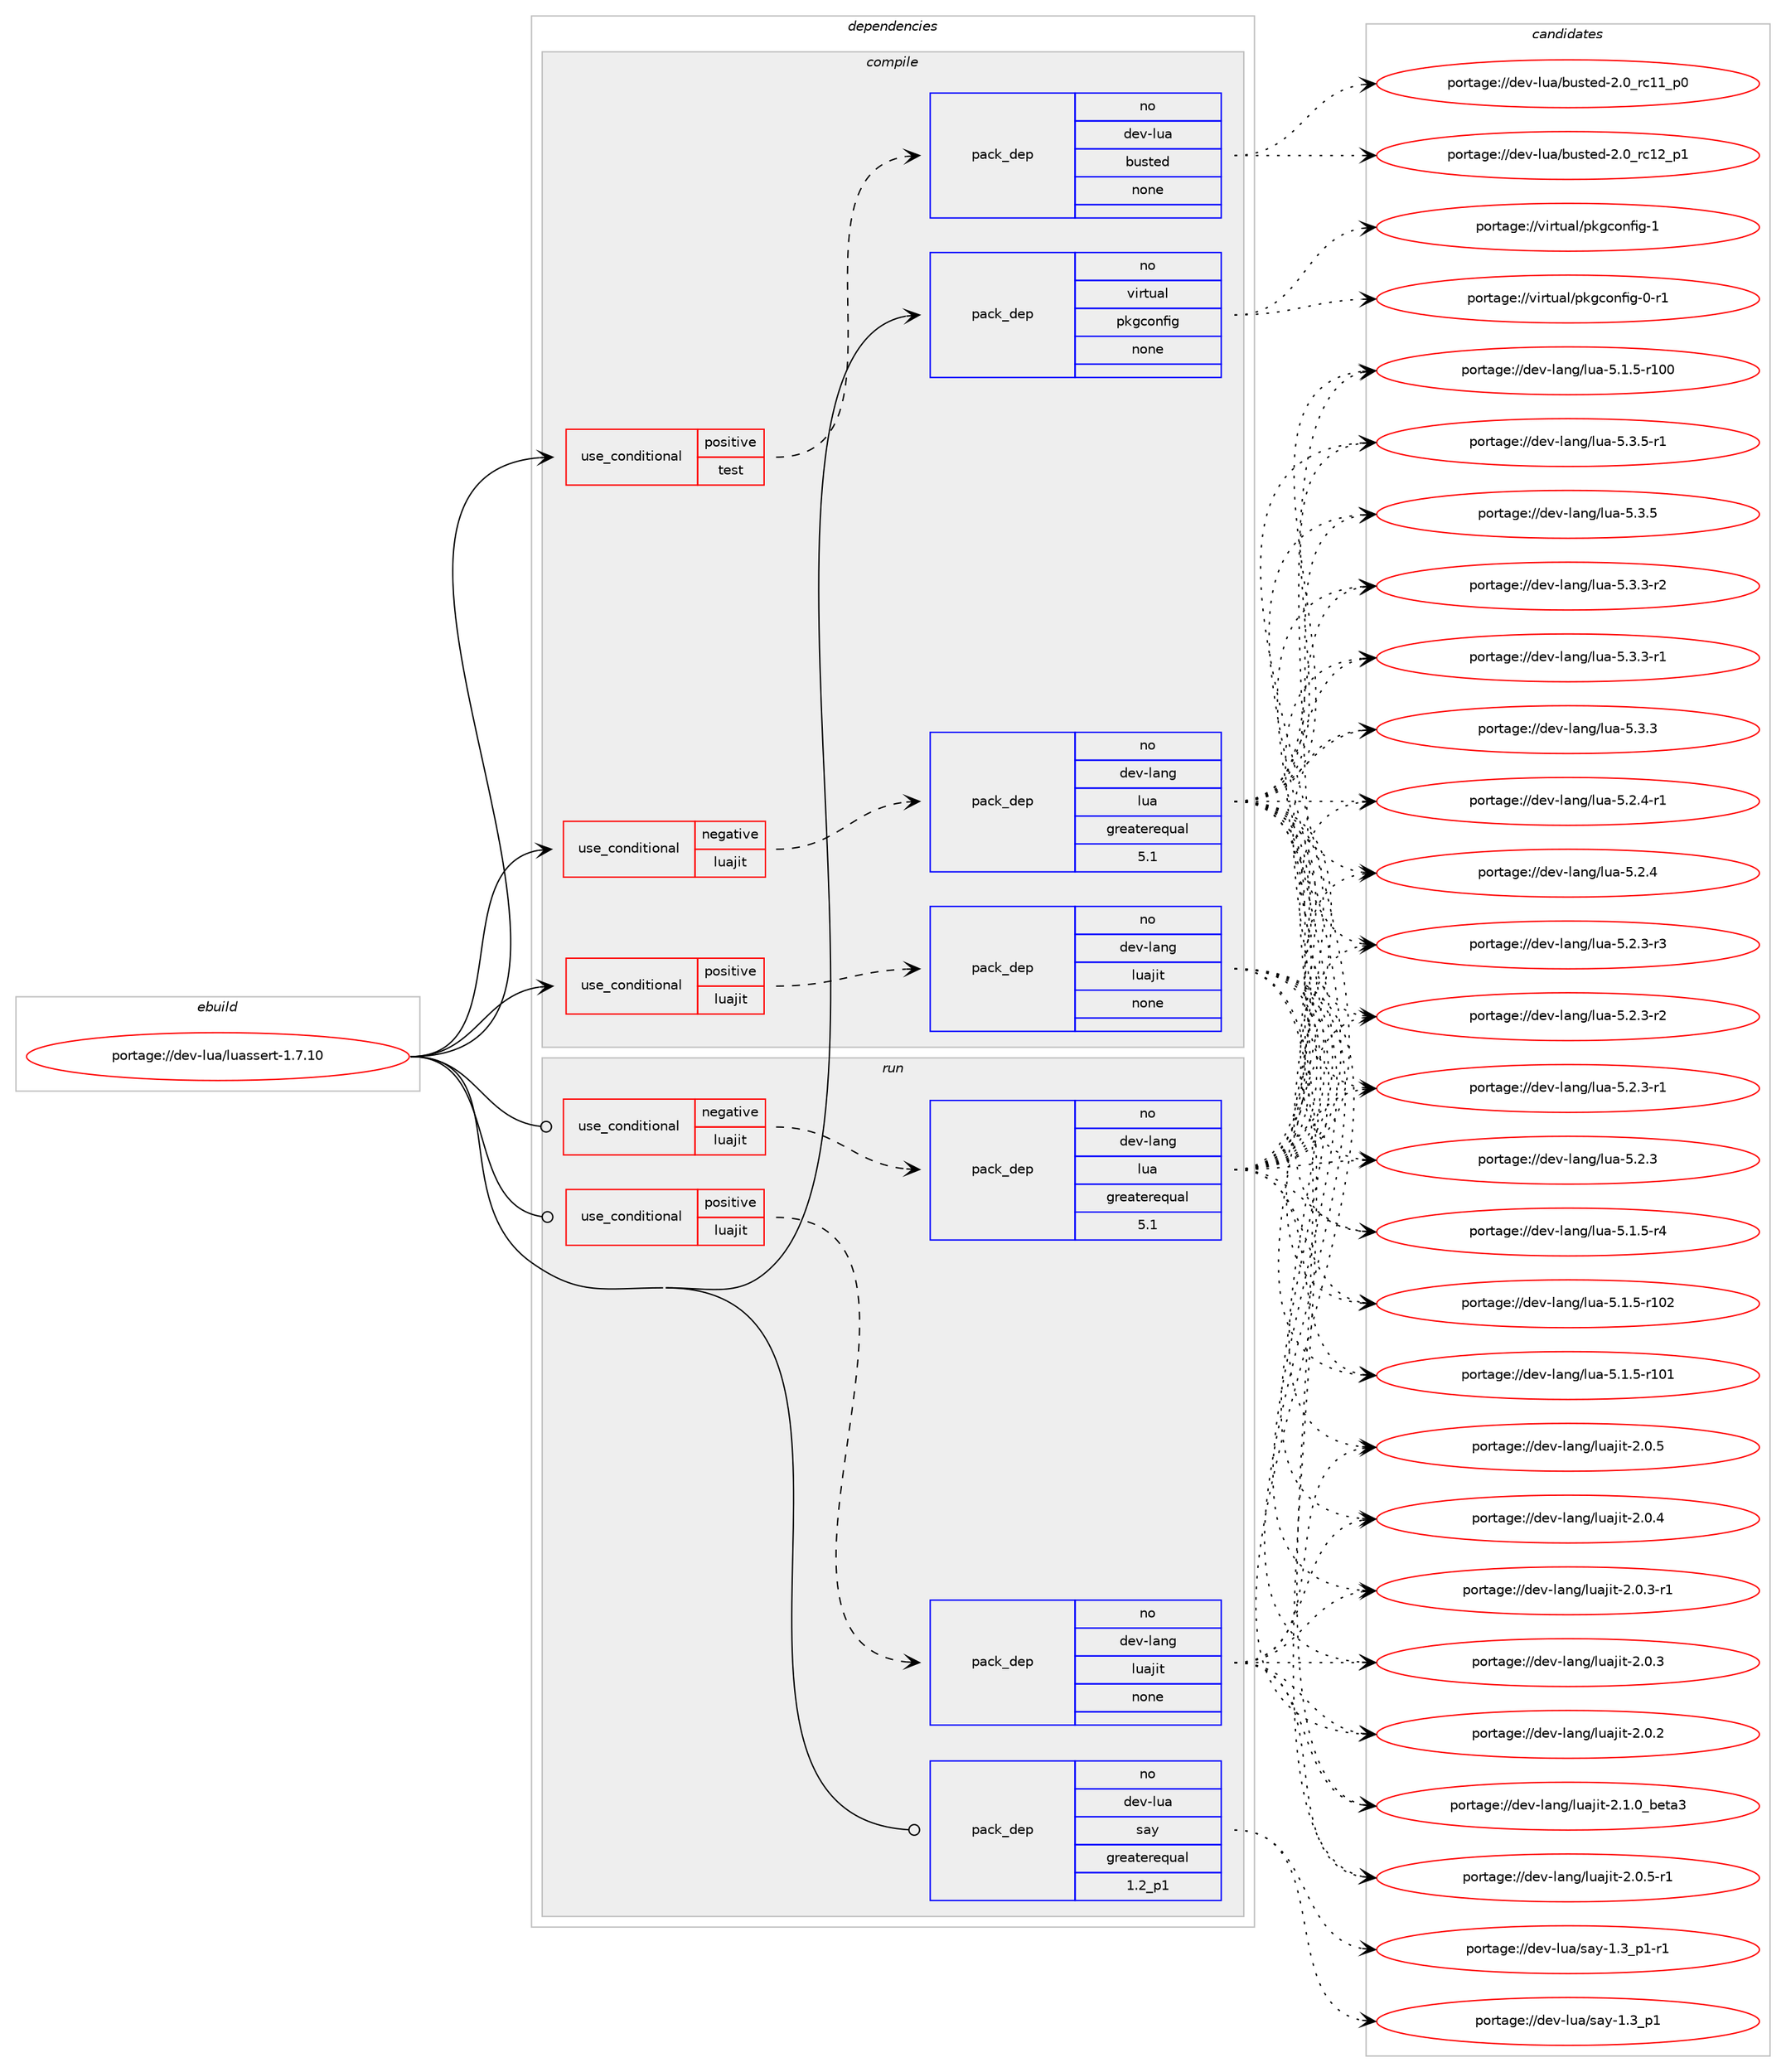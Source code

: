 digraph prolog {

# *************
# Graph options
# *************

newrank=true;
concentrate=true;
compound=true;
graph [rankdir=LR,fontname=Helvetica,fontsize=10,ranksep=1.5];#, ranksep=2.5, nodesep=0.2];
edge  [arrowhead=vee];
node  [fontname=Helvetica,fontsize=10];

# **********
# The ebuild
# **********

subgraph cluster_leftcol {
color=gray;
rank=same;
label=<<i>ebuild</i>>;
id [label="portage://dev-lua/luassert-1.7.10", color=red, width=4, href="../dev-lua/luassert-1.7.10.svg"];
}

# ****************
# The dependencies
# ****************

subgraph cluster_midcol {
color=gray;
label=<<i>dependencies</i>>;
subgraph cluster_compile {
fillcolor="#eeeeee";
style=filled;
label=<<i>compile</i>>;
subgraph cond123088 {
dependency505141 [label=<<TABLE BORDER="0" CELLBORDER="1" CELLSPACING="0" CELLPADDING="4"><TR><TD ROWSPAN="3" CELLPADDING="10">use_conditional</TD></TR><TR><TD>negative</TD></TR><TR><TD>luajit</TD></TR></TABLE>>, shape=none, color=red];
subgraph pack376916 {
dependency505142 [label=<<TABLE BORDER="0" CELLBORDER="1" CELLSPACING="0" CELLPADDING="4" WIDTH="220"><TR><TD ROWSPAN="6" CELLPADDING="30">pack_dep</TD></TR><TR><TD WIDTH="110">no</TD></TR><TR><TD>dev-lang</TD></TR><TR><TD>lua</TD></TR><TR><TD>greaterequal</TD></TR><TR><TD>5.1</TD></TR></TABLE>>, shape=none, color=blue];
}
dependency505141:e -> dependency505142:w [weight=20,style="dashed",arrowhead="vee"];
}
id:e -> dependency505141:w [weight=20,style="solid",arrowhead="vee"];
subgraph cond123089 {
dependency505143 [label=<<TABLE BORDER="0" CELLBORDER="1" CELLSPACING="0" CELLPADDING="4"><TR><TD ROWSPAN="3" CELLPADDING="10">use_conditional</TD></TR><TR><TD>positive</TD></TR><TR><TD>luajit</TD></TR></TABLE>>, shape=none, color=red];
subgraph pack376917 {
dependency505144 [label=<<TABLE BORDER="0" CELLBORDER="1" CELLSPACING="0" CELLPADDING="4" WIDTH="220"><TR><TD ROWSPAN="6" CELLPADDING="30">pack_dep</TD></TR><TR><TD WIDTH="110">no</TD></TR><TR><TD>dev-lang</TD></TR><TR><TD>luajit</TD></TR><TR><TD>none</TD></TR><TR><TD></TD></TR></TABLE>>, shape=none, color=blue];
}
dependency505143:e -> dependency505144:w [weight=20,style="dashed",arrowhead="vee"];
}
id:e -> dependency505143:w [weight=20,style="solid",arrowhead="vee"];
subgraph cond123090 {
dependency505145 [label=<<TABLE BORDER="0" CELLBORDER="1" CELLSPACING="0" CELLPADDING="4"><TR><TD ROWSPAN="3" CELLPADDING="10">use_conditional</TD></TR><TR><TD>positive</TD></TR><TR><TD>test</TD></TR></TABLE>>, shape=none, color=red];
subgraph pack376918 {
dependency505146 [label=<<TABLE BORDER="0" CELLBORDER="1" CELLSPACING="0" CELLPADDING="4" WIDTH="220"><TR><TD ROWSPAN="6" CELLPADDING="30">pack_dep</TD></TR><TR><TD WIDTH="110">no</TD></TR><TR><TD>dev-lua</TD></TR><TR><TD>busted</TD></TR><TR><TD>none</TD></TR><TR><TD></TD></TR></TABLE>>, shape=none, color=blue];
}
dependency505145:e -> dependency505146:w [weight=20,style="dashed",arrowhead="vee"];
}
id:e -> dependency505145:w [weight=20,style="solid",arrowhead="vee"];
subgraph pack376919 {
dependency505147 [label=<<TABLE BORDER="0" CELLBORDER="1" CELLSPACING="0" CELLPADDING="4" WIDTH="220"><TR><TD ROWSPAN="6" CELLPADDING="30">pack_dep</TD></TR><TR><TD WIDTH="110">no</TD></TR><TR><TD>virtual</TD></TR><TR><TD>pkgconfig</TD></TR><TR><TD>none</TD></TR><TR><TD></TD></TR></TABLE>>, shape=none, color=blue];
}
id:e -> dependency505147:w [weight=20,style="solid",arrowhead="vee"];
}
subgraph cluster_compileandrun {
fillcolor="#eeeeee";
style=filled;
label=<<i>compile and run</i>>;
}
subgraph cluster_run {
fillcolor="#eeeeee";
style=filled;
label=<<i>run</i>>;
subgraph cond123091 {
dependency505148 [label=<<TABLE BORDER="0" CELLBORDER="1" CELLSPACING="0" CELLPADDING="4"><TR><TD ROWSPAN="3" CELLPADDING="10">use_conditional</TD></TR><TR><TD>negative</TD></TR><TR><TD>luajit</TD></TR></TABLE>>, shape=none, color=red];
subgraph pack376920 {
dependency505149 [label=<<TABLE BORDER="0" CELLBORDER="1" CELLSPACING="0" CELLPADDING="4" WIDTH="220"><TR><TD ROWSPAN="6" CELLPADDING="30">pack_dep</TD></TR><TR><TD WIDTH="110">no</TD></TR><TR><TD>dev-lang</TD></TR><TR><TD>lua</TD></TR><TR><TD>greaterequal</TD></TR><TR><TD>5.1</TD></TR></TABLE>>, shape=none, color=blue];
}
dependency505148:e -> dependency505149:w [weight=20,style="dashed",arrowhead="vee"];
}
id:e -> dependency505148:w [weight=20,style="solid",arrowhead="odot"];
subgraph cond123092 {
dependency505150 [label=<<TABLE BORDER="0" CELLBORDER="1" CELLSPACING="0" CELLPADDING="4"><TR><TD ROWSPAN="3" CELLPADDING="10">use_conditional</TD></TR><TR><TD>positive</TD></TR><TR><TD>luajit</TD></TR></TABLE>>, shape=none, color=red];
subgraph pack376921 {
dependency505151 [label=<<TABLE BORDER="0" CELLBORDER="1" CELLSPACING="0" CELLPADDING="4" WIDTH="220"><TR><TD ROWSPAN="6" CELLPADDING="30">pack_dep</TD></TR><TR><TD WIDTH="110">no</TD></TR><TR><TD>dev-lang</TD></TR><TR><TD>luajit</TD></TR><TR><TD>none</TD></TR><TR><TD></TD></TR></TABLE>>, shape=none, color=blue];
}
dependency505150:e -> dependency505151:w [weight=20,style="dashed",arrowhead="vee"];
}
id:e -> dependency505150:w [weight=20,style="solid",arrowhead="odot"];
subgraph pack376922 {
dependency505152 [label=<<TABLE BORDER="0" CELLBORDER="1" CELLSPACING="0" CELLPADDING="4" WIDTH="220"><TR><TD ROWSPAN="6" CELLPADDING="30">pack_dep</TD></TR><TR><TD WIDTH="110">no</TD></TR><TR><TD>dev-lua</TD></TR><TR><TD>say</TD></TR><TR><TD>greaterequal</TD></TR><TR><TD>1.2_p1</TD></TR></TABLE>>, shape=none, color=blue];
}
id:e -> dependency505152:w [weight=20,style="solid",arrowhead="odot"];
}
}

# **************
# The candidates
# **************

subgraph cluster_choices {
rank=same;
color=gray;
label=<<i>candidates</i>>;

subgraph choice376916 {
color=black;
nodesep=1;
choice100101118451089711010347108117974553465146534511449 [label="portage://dev-lang/lua-5.3.5-r1", color=red, width=4,href="../dev-lang/lua-5.3.5-r1.svg"];
choice10010111845108971101034710811797455346514653 [label="portage://dev-lang/lua-5.3.5", color=red, width=4,href="../dev-lang/lua-5.3.5.svg"];
choice100101118451089711010347108117974553465146514511450 [label="portage://dev-lang/lua-5.3.3-r2", color=red, width=4,href="../dev-lang/lua-5.3.3-r2.svg"];
choice100101118451089711010347108117974553465146514511449 [label="portage://dev-lang/lua-5.3.3-r1", color=red, width=4,href="../dev-lang/lua-5.3.3-r1.svg"];
choice10010111845108971101034710811797455346514651 [label="portage://dev-lang/lua-5.3.3", color=red, width=4,href="../dev-lang/lua-5.3.3.svg"];
choice100101118451089711010347108117974553465046524511449 [label="portage://dev-lang/lua-5.2.4-r1", color=red, width=4,href="../dev-lang/lua-5.2.4-r1.svg"];
choice10010111845108971101034710811797455346504652 [label="portage://dev-lang/lua-5.2.4", color=red, width=4,href="../dev-lang/lua-5.2.4.svg"];
choice100101118451089711010347108117974553465046514511451 [label="portage://dev-lang/lua-5.2.3-r3", color=red, width=4,href="../dev-lang/lua-5.2.3-r3.svg"];
choice100101118451089711010347108117974553465046514511450 [label="portage://dev-lang/lua-5.2.3-r2", color=red, width=4,href="../dev-lang/lua-5.2.3-r2.svg"];
choice100101118451089711010347108117974553465046514511449 [label="portage://dev-lang/lua-5.2.3-r1", color=red, width=4,href="../dev-lang/lua-5.2.3-r1.svg"];
choice10010111845108971101034710811797455346504651 [label="portage://dev-lang/lua-5.2.3", color=red, width=4,href="../dev-lang/lua-5.2.3.svg"];
choice100101118451089711010347108117974553464946534511452 [label="portage://dev-lang/lua-5.1.5-r4", color=red, width=4,href="../dev-lang/lua-5.1.5-r4.svg"];
choice1001011184510897110103471081179745534649465345114494850 [label="portage://dev-lang/lua-5.1.5-r102", color=red, width=4,href="../dev-lang/lua-5.1.5-r102.svg"];
choice1001011184510897110103471081179745534649465345114494849 [label="portage://dev-lang/lua-5.1.5-r101", color=red, width=4,href="../dev-lang/lua-5.1.5-r101.svg"];
choice1001011184510897110103471081179745534649465345114494848 [label="portage://dev-lang/lua-5.1.5-r100", color=red, width=4,href="../dev-lang/lua-5.1.5-r100.svg"];
dependency505142:e -> choice100101118451089711010347108117974553465146534511449:w [style=dotted,weight="100"];
dependency505142:e -> choice10010111845108971101034710811797455346514653:w [style=dotted,weight="100"];
dependency505142:e -> choice100101118451089711010347108117974553465146514511450:w [style=dotted,weight="100"];
dependency505142:e -> choice100101118451089711010347108117974553465146514511449:w [style=dotted,weight="100"];
dependency505142:e -> choice10010111845108971101034710811797455346514651:w [style=dotted,weight="100"];
dependency505142:e -> choice100101118451089711010347108117974553465046524511449:w [style=dotted,weight="100"];
dependency505142:e -> choice10010111845108971101034710811797455346504652:w [style=dotted,weight="100"];
dependency505142:e -> choice100101118451089711010347108117974553465046514511451:w [style=dotted,weight="100"];
dependency505142:e -> choice100101118451089711010347108117974553465046514511450:w [style=dotted,weight="100"];
dependency505142:e -> choice100101118451089711010347108117974553465046514511449:w [style=dotted,weight="100"];
dependency505142:e -> choice10010111845108971101034710811797455346504651:w [style=dotted,weight="100"];
dependency505142:e -> choice100101118451089711010347108117974553464946534511452:w [style=dotted,weight="100"];
dependency505142:e -> choice1001011184510897110103471081179745534649465345114494850:w [style=dotted,weight="100"];
dependency505142:e -> choice1001011184510897110103471081179745534649465345114494849:w [style=dotted,weight="100"];
dependency505142:e -> choice1001011184510897110103471081179745534649465345114494848:w [style=dotted,weight="100"];
}
subgraph choice376917 {
color=black;
nodesep=1;
choice1001011184510897110103471081179710610511645504649464895981011169751 [label="portage://dev-lang/luajit-2.1.0_beta3", color=red, width=4,href="../dev-lang/luajit-2.1.0_beta3.svg"];
choice100101118451089711010347108117971061051164550464846534511449 [label="portage://dev-lang/luajit-2.0.5-r1", color=red, width=4,href="../dev-lang/luajit-2.0.5-r1.svg"];
choice10010111845108971101034710811797106105116455046484653 [label="portage://dev-lang/luajit-2.0.5", color=red, width=4,href="../dev-lang/luajit-2.0.5.svg"];
choice10010111845108971101034710811797106105116455046484652 [label="portage://dev-lang/luajit-2.0.4", color=red, width=4,href="../dev-lang/luajit-2.0.4.svg"];
choice100101118451089711010347108117971061051164550464846514511449 [label="portage://dev-lang/luajit-2.0.3-r1", color=red, width=4,href="../dev-lang/luajit-2.0.3-r1.svg"];
choice10010111845108971101034710811797106105116455046484651 [label="portage://dev-lang/luajit-2.0.3", color=red, width=4,href="../dev-lang/luajit-2.0.3.svg"];
choice10010111845108971101034710811797106105116455046484650 [label="portage://dev-lang/luajit-2.0.2", color=red, width=4,href="../dev-lang/luajit-2.0.2.svg"];
dependency505144:e -> choice1001011184510897110103471081179710610511645504649464895981011169751:w [style=dotted,weight="100"];
dependency505144:e -> choice100101118451089711010347108117971061051164550464846534511449:w [style=dotted,weight="100"];
dependency505144:e -> choice10010111845108971101034710811797106105116455046484653:w [style=dotted,weight="100"];
dependency505144:e -> choice10010111845108971101034710811797106105116455046484652:w [style=dotted,weight="100"];
dependency505144:e -> choice100101118451089711010347108117971061051164550464846514511449:w [style=dotted,weight="100"];
dependency505144:e -> choice10010111845108971101034710811797106105116455046484651:w [style=dotted,weight="100"];
dependency505144:e -> choice10010111845108971101034710811797106105116455046484650:w [style=dotted,weight="100"];
}
subgraph choice376918 {
color=black;
nodesep=1;
choice1001011184510811797479811711511610110045504648951149949509511249 [label="portage://dev-lua/busted-2.0_rc12_p1", color=red, width=4,href="../dev-lua/busted-2.0_rc12_p1.svg"];
choice1001011184510811797479811711511610110045504648951149949499511248 [label="portage://dev-lua/busted-2.0_rc11_p0", color=red, width=4,href="../dev-lua/busted-2.0_rc11_p0.svg"];
dependency505146:e -> choice1001011184510811797479811711511610110045504648951149949509511249:w [style=dotted,weight="100"];
dependency505146:e -> choice1001011184510811797479811711511610110045504648951149949499511248:w [style=dotted,weight="100"];
}
subgraph choice376919 {
color=black;
nodesep=1;
choice1181051141161179710847112107103991111101021051034549 [label="portage://virtual/pkgconfig-1", color=red, width=4,href="../virtual/pkgconfig-1.svg"];
choice11810511411611797108471121071039911111010210510345484511449 [label="portage://virtual/pkgconfig-0-r1", color=red, width=4,href="../virtual/pkgconfig-0-r1.svg"];
dependency505147:e -> choice1181051141161179710847112107103991111101021051034549:w [style=dotted,weight="100"];
dependency505147:e -> choice11810511411611797108471121071039911111010210510345484511449:w [style=dotted,weight="100"];
}
subgraph choice376920 {
color=black;
nodesep=1;
choice100101118451089711010347108117974553465146534511449 [label="portage://dev-lang/lua-5.3.5-r1", color=red, width=4,href="../dev-lang/lua-5.3.5-r1.svg"];
choice10010111845108971101034710811797455346514653 [label="portage://dev-lang/lua-5.3.5", color=red, width=4,href="../dev-lang/lua-5.3.5.svg"];
choice100101118451089711010347108117974553465146514511450 [label="portage://dev-lang/lua-5.3.3-r2", color=red, width=4,href="../dev-lang/lua-5.3.3-r2.svg"];
choice100101118451089711010347108117974553465146514511449 [label="portage://dev-lang/lua-5.3.3-r1", color=red, width=4,href="../dev-lang/lua-5.3.3-r1.svg"];
choice10010111845108971101034710811797455346514651 [label="portage://dev-lang/lua-5.3.3", color=red, width=4,href="../dev-lang/lua-5.3.3.svg"];
choice100101118451089711010347108117974553465046524511449 [label="portage://dev-lang/lua-5.2.4-r1", color=red, width=4,href="../dev-lang/lua-5.2.4-r1.svg"];
choice10010111845108971101034710811797455346504652 [label="portage://dev-lang/lua-5.2.4", color=red, width=4,href="../dev-lang/lua-5.2.4.svg"];
choice100101118451089711010347108117974553465046514511451 [label="portage://dev-lang/lua-5.2.3-r3", color=red, width=4,href="../dev-lang/lua-5.2.3-r3.svg"];
choice100101118451089711010347108117974553465046514511450 [label="portage://dev-lang/lua-5.2.3-r2", color=red, width=4,href="../dev-lang/lua-5.2.3-r2.svg"];
choice100101118451089711010347108117974553465046514511449 [label="portage://dev-lang/lua-5.2.3-r1", color=red, width=4,href="../dev-lang/lua-5.2.3-r1.svg"];
choice10010111845108971101034710811797455346504651 [label="portage://dev-lang/lua-5.2.3", color=red, width=4,href="../dev-lang/lua-5.2.3.svg"];
choice100101118451089711010347108117974553464946534511452 [label="portage://dev-lang/lua-5.1.5-r4", color=red, width=4,href="../dev-lang/lua-5.1.5-r4.svg"];
choice1001011184510897110103471081179745534649465345114494850 [label="portage://dev-lang/lua-5.1.5-r102", color=red, width=4,href="../dev-lang/lua-5.1.5-r102.svg"];
choice1001011184510897110103471081179745534649465345114494849 [label="portage://dev-lang/lua-5.1.5-r101", color=red, width=4,href="../dev-lang/lua-5.1.5-r101.svg"];
choice1001011184510897110103471081179745534649465345114494848 [label="portage://dev-lang/lua-5.1.5-r100", color=red, width=4,href="../dev-lang/lua-5.1.5-r100.svg"];
dependency505149:e -> choice100101118451089711010347108117974553465146534511449:w [style=dotted,weight="100"];
dependency505149:e -> choice10010111845108971101034710811797455346514653:w [style=dotted,weight="100"];
dependency505149:e -> choice100101118451089711010347108117974553465146514511450:w [style=dotted,weight="100"];
dependency505149:e -> choice100101118451089711010347108117974553465146514511449:w [style=dotted,weight="100"];
dependency505149:e -> choice10010111845108971101034710811797455346514651:w [style=dotted,weight="100"];
dependency505149:e -> choice100101118451089711010347108117974553465046524511449:w [style=dotted,weight="100"];
dependency505149:e -> choice10010111845108971101034710811797455346504652:w [style=dotted,weight="100"];
dependency505149:e -> choice100101118451089711010347108117974553465046514511451:w [style=dotted,weight="100"];
dependency505149:e -> choice100101118451089711010347108117974553465046514511450:w [style=dotted,weight="100"];
dependency505149:e -> choice100101118451089711010347108117974553465046514511449:w [style=dotted,weight="100"];
dependency505149:e -> choice10010111845108971101034710811797455346504651:w [style=dotted,weight="100"];
dependency505149:e -> choice100101118451089711010347108117974553464946534511452:w [style=dotted,weight="100"];
dependency505149:e -> choice1001011184510897110103471081179745534649465345114494850:w [style=dotted,weight="100"];
dependency505149:e -> choice1001011184510897110103471081179745534649465345114494849:w [style=dotted,weight="100"];
dependency505149:e -> choice1001011184510897110103471081179745534649465345114494848:w [style=dotted,weight="100"];
}
subgraph choice376921 {
color=black;
nodesep=1;
choice1001011184510897110103471081179710610511645504649464895981011169751 [label="portage://dev-lang/luajit-2.1.0_beta3", color=red, width=4,href="../dev-lang/luajit-2.1.0_beta3.svg"];
choice100101118451089711010347108117971061051164550464846534511449 [label="portage://dev-lang/luajit-2.0.5-r1", color=red, width=4,href="../dev-lang/luajit-2.0.5-r1.svg"];
choice10010111845108971101034710811797106105116455046484653 [label="portage://dev-lang/luajit-2.0.5", color=red, width=4,href="../dev-lang/luajit-2.0.5.svg"];
choice10010111845108971101034710811797106105116455046484652 [label="portage://dev-lang/luajit-2.0.4", color=red, width=4,href="../dev-lang/luajit-2.0.4.svg"];
choice100101118451089711010347108117971061051164550464846514511449 [label="portage://dev-lang/luajit-2.0.3-r1", color=red, width=4,href="../dev-lang/luajit-2.0.3-r1.svg"];
choice10010111845108971101034710811797106105116455046484651 [label="portage://dev-lang/luajit-2.0.3", color=red, width=4,href="../dev-lang/luajit-2.0.3.svg"];
choice10010111845108971101034710811797106105116455046484650 [label="portage://dev-lang/luajit-2.0.2", color=red, width=4,href="../dev-lang/luajit-2.0.2.svg"];
dependency505151:e -> choice1001011184510897110103471081179710610511645504649464895981011169751:w [style=dotted,weight="100"];
dependency505151:e -> choice100101118451089711010347108117971061051164550464846534511449:w [style=dotted,weight="100"];
dependency505151:e -> choice10010111845108971101034710811797106105116455046484653:w [style=dotted,weight="100"];
dependency505151:e -> choice10010111845108971101034710811797106105116455046484652:w [style=dotted,weight="100"];
dependency505151:e -> choice100101118451089711010347108117971061051164550464846514511449:w [style=dotted,weight="100"];
dependency505151:e -> choice10010111845108971101034710811797106105116455046484651:w [style=dotted,weight="100"];
dependency505151:e -> choice10010111845108971101034710811797106105116455046484650:w [style=dotted,weight="100"];
}
subgraph choice376922 {
color=black;
nodesep=1;
choice100101118451081179747115971214549465195112494511449 [label="portage://dev-lua/say-1.3_p1-r1", color=red, width=4,href="../dev-lua/say-1.3_p1-r1.svg"];
choice10010111845108117974711597121454946519511249 [label="portage://dev-lua/say-1.3_p1", color=red, width=4,href="../dev-lua/say-1.3_p1.svg"];
dependency505152:e -> choice100101118451081179747115971214549465195112494511449:w [style=dotted,weight="100"];
dependency505152:e -> choice10010111845108117974711597121454946519511249:w [style=dotted,weight="100"];
}
}

}
